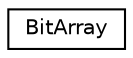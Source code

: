 digraph "Graphical Class Hierarchy"
{
 // LATEX_PDF_SIZE
  edge [fontname="Helvetica",fontsize="10",labelfontname="Helvetica",labelfontsize="10"];
  node [fontname="Helvetica",fontsize="10",shape=record];
  rankdir="LR";
  Node0 [label="BitArray",height=0.2,width=0.4,color="black", fillcolor="white", style="filled",URL="$classBitArray.html",tooltip="a dynamic bit array for useful storage."];
}
